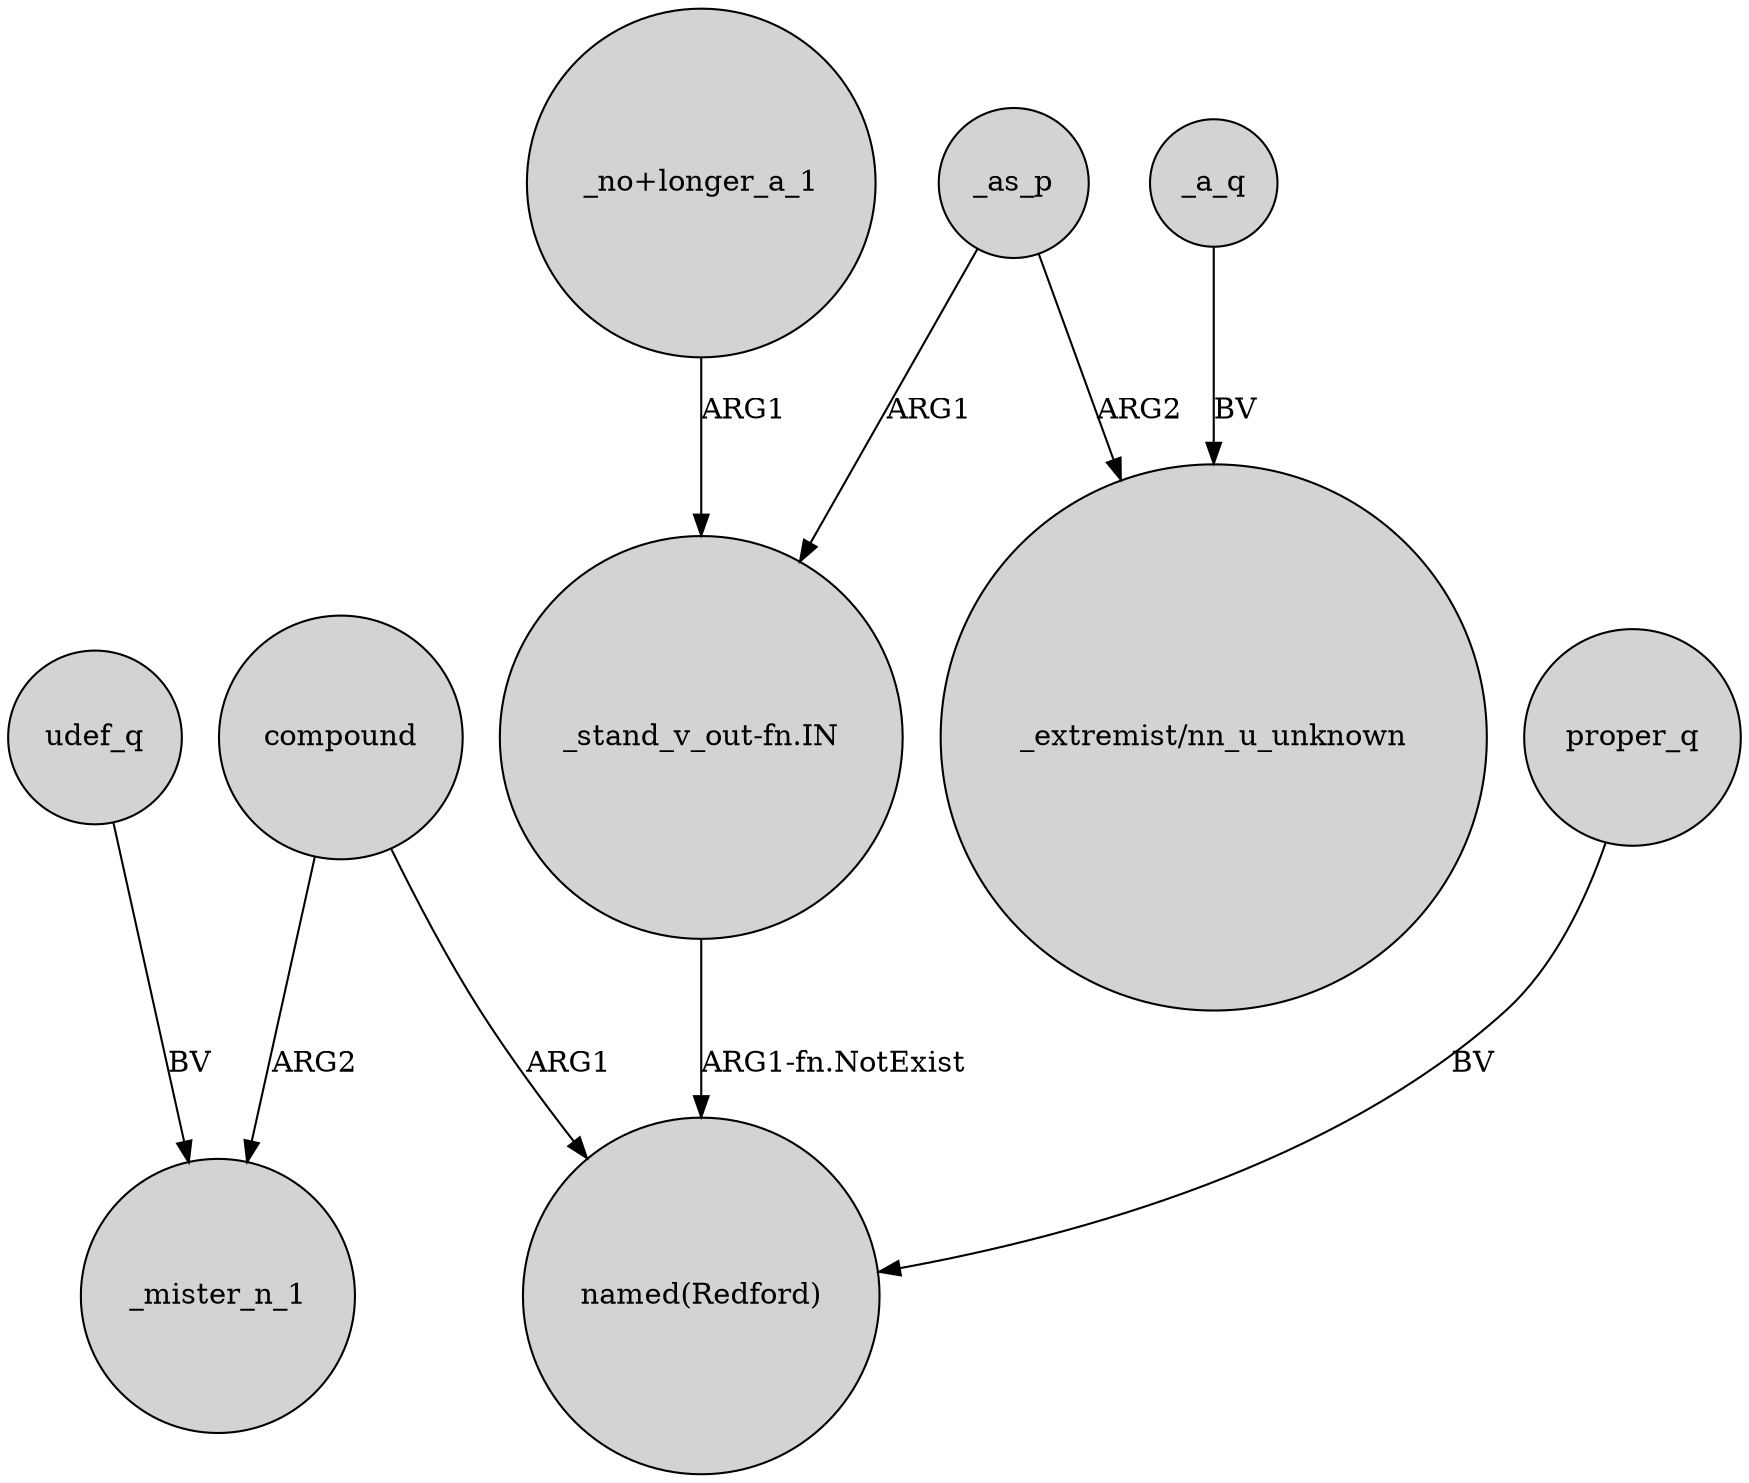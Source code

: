 digraph {
	node [shape=circle style=filled]
	udef_q -> _mister_n_1 [label=BV]
	"_stand_v_out-fn.IN" -> "named(Redford)" [label="ARG1-fn.NotExist"]
	compound -> "named(Redford)" [label=ARG1]
	"_no+longer_a_1" -> "_stand_v_out-fn.IN" [label=ARG1]
	proper_q -> "named(Redford)" [label=BV]
	_as_p -> "_extremist/nn_u_unknown" [label=ARG2]
	compound -> _mister_n_1 [label=ARG2]
	_a_q -> "_extremist/nn_u_unknown" [label=BV]
	_as_p -> "_stand_v_out-fn.IN" [label=ARG1]
}
